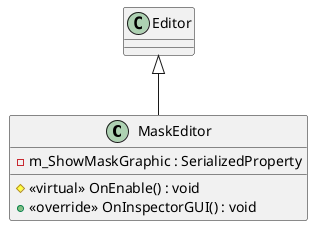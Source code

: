@startuml
class MaskEditor {
    - m_ShowMaskGraphic : SerializedProperty
    # <<virtual>> OnEnable() : void
    + <<override>> OnInspectorGUI() : void
}
Editor <|-- MaskEditor
@enduml
